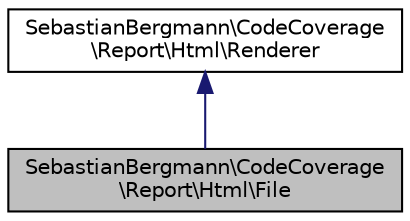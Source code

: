 digraph "SebastianBergmann\CodeCoverage\Report\Html\File"
{
  edge [fontname="Helvetica",fontsize="10",labelfontname="Helvetica",labelfontsize="10"];
  node [fontname="Helvetica",fontsize="10",shape=record];
  Node0 [label="SebastianBergmann\\CodeCoverage\l\\Report\\Html\\File",height=0.2,width=0.4,color="black", fillcolor="grey75", style="filled", fontcolor="black"];
  Node1 -> Node0 [dir="back",color="midnightblue",fontsize="10",style="solid",fontname="Helvetica"];
  Node1 [label="SebastianBergmann\\CodeCoverage\l\\Report\\Html\\Renderer",height=0.2,width=0.4,color="black", fillcolor="white", style="filled",URL="$classSebastianBergmann_1_1CodeCoverage_1_1Report_1_1Html_1_1Renderer.html"];
}
